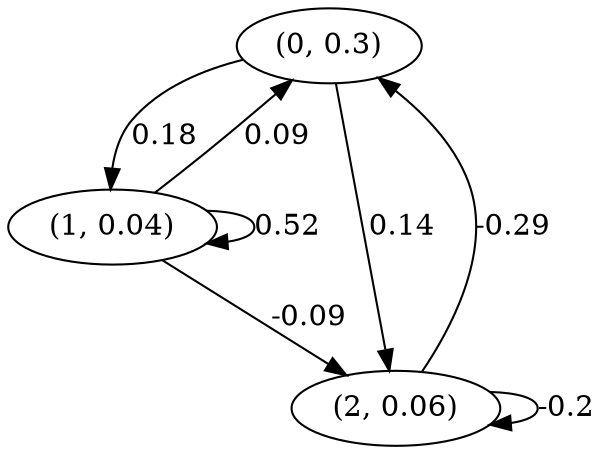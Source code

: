 digraph {
    0 [ label = "(0, 0.3)" ]
    1 [ label = "(1, 0.04)" ]
    2 [ label = "(2, 0.06)" ]
    1 -> 1 [ label = "0.52" ]
    2 -> 2 [ label = "-0.2" ]
    1 -> 0 [ label = "0.09" ]
    2 -> 0 [ label = "-0.29" ]
    0 -> 1 [ label = "0.18" ]
    0 -> 2 [ label = "0.14" ]
    1 -> 2 [ label = "-0.09" ]
}

